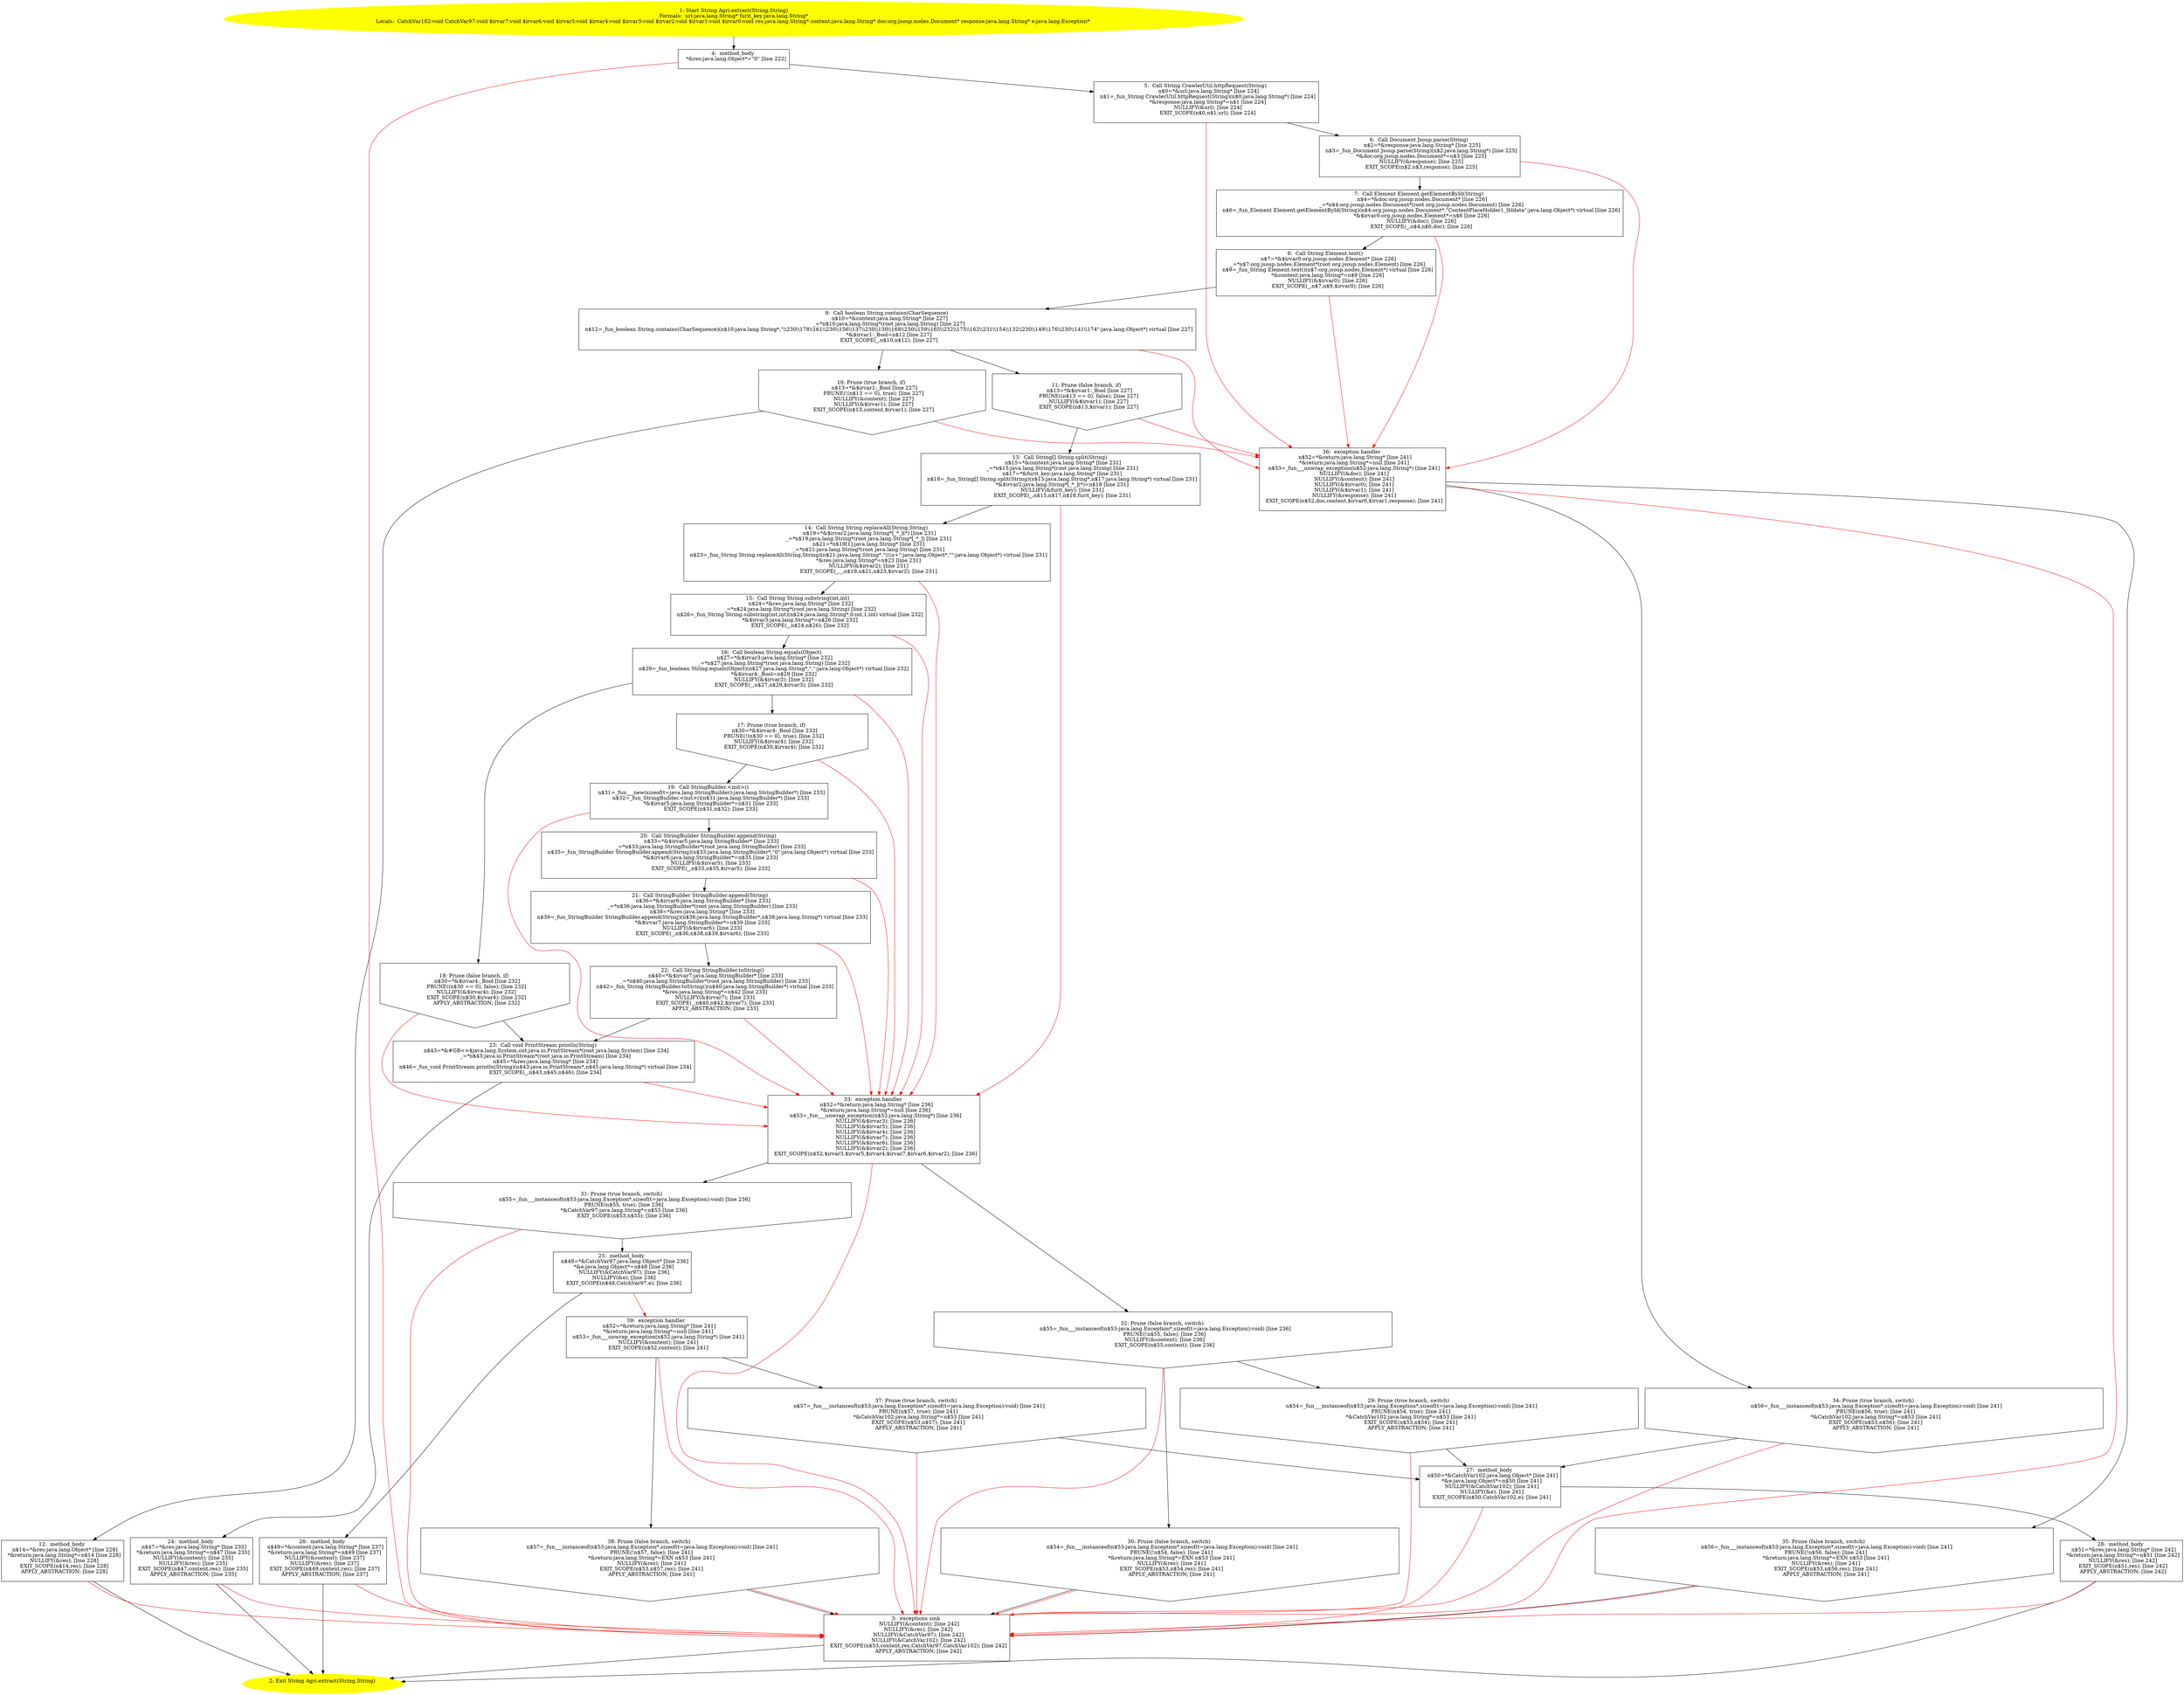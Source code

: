 /* @generated */
digraph cfg {
"com.dulishuo.test.Agri.extract(java.lang.String,java.lang.String):java.lang.String.463606ab7046979c02ff259235b36bfd_1" [label="1: Start String Agri.extract(String,String)\nFormals:  url:java.lang.String* furit_key:java.lang.String*\nLocals:  CatchVar102:void CatchVar97:void $irvar7:void $irvar6:void $irvar5:void $irvar4:void $irvar3:void $irvar2:void $irvar1:void $irvar0:void res:java.lang.String* content:java.lang.String* doc:org.jsoup.nodes.Document* response:java.lang.String* e:java.lang.Exception* \n  " color=yellow style=filled]
	

	 "com.dulishuo.test.Agri.extract(java.lang.String,java.lang.String):java.lang.String.463606ab7046979c02ff259235b36bfd_1" -> "com.dulishuo.test.Agri.extract(java.lang.String,java.lang.String):java.lang.String.463606ab7046979c02ff259235b36bfd_4" ;
"com.dulishuo.test.Agri.extract(java.lang.String,java.lang.String):java.lang.String.463606ab7046979c02ff259235b36bfd_2" [label="2: Exit String Agri.extract(String,String) \n  " color=yellow style=filled]
	

"com.dulishuo.test.Agri.extract(java.lang.String,java.lang.String):java.lang.String.463606ab7046979c02ff259235b36bfd_3" [label="3:  exceptions sink \n   NULLIFY(&content); [line 242]\n  NULLIFY(&res); [line 242]\n  NULLIFY(&CatchVar97); [line 242]\n  NULLIFY(&CatchVar102); [line 242]\n  EXIT_SCOPE(n$53,content,res,CatchVar97,CatchVar102); [line 242]\n  APPLY_ABSTRACTION; [line 242]\n " shape="box"]
	

	 "com.dulishuo.test.Agri.extract(java.lang.String,java.lang.String):java.lang.String.463606ab7046979c02ff259235b36bfd_3" -> "com.dulishuo.test.Agri.extract(java.lang.String,java.lang.String):java.lang.String.463606ab7046979c02ff259235b36bfd_2" ;
"com.dulishuo.test.Agri.extract(java.lang.String,java.lang.String):java.lang.String.463606ab7046979c02ff259235b36bfd_4" [label="4:  method_body \n   *&res:java.lang.Object*=\"0\" [line 222]\n " shape="box"]
	

	 "com.dulishuo.test.Agri.extract(java.lang.String,java.lang.String):java.lang.String.463606ab7046979c02ff259235b36bfd_4" -> "com.dulishuo.test.Agri.extract(java.lang.String,java.lang.String):java.lang.String.463606ab7046979c02ff259235b36bfd_5" ;
	 "com.dulishuo.test.Agri.extract(java.lang.String,java.lang.String):java.lang.String.463606ab7046979c02ff259235b36bfd_4" -> "com.dulishuo.test.Agri.extract(java.lang.String,java.lang.String):java.lang.String.463606ab7046979c02ff259235b36bfd_3" [color="red" ];
"com.dulishuo.test.Agri.extract(java.lang.String,java.lang.String):java.lang.String.463606ab7046979c02ff259235b36bfd_5" [label="5:  Call String CrawlerUtil.httpRequest(String) \n   n$0=*&url:java.lang.String* [line 224]\n  n$1=_fun_String CrawlerUtil.httpRequest(String)(n$0:java.lang.String*) [line 224]\n  *&response:java.lang.String*=n$1 [line 224]\n  NULLIFY(&url); [line 224]\n  EXIT_SCOPE(n$0,n$1,url); [line 224]\n " shape="box"]
	

	 "com.dulishuo.test.Agri.extract(java.lang.String,java.lang.String):java.lang.String.463606ab7046979c02ff259235b36bfd_5" -> "com.dulishuo.test.Agri.extract(java.lang.String,java.lang.String):java.lang.String.463606ab7046979c02ff259235b36bfd_6" ;
	 "com.dulishuo.test.Agri.extract(java.lang.String,java.lang.String):java.lang.String.463606ab7046979c02ff259235b36bfd_5" -> "com.dulishuo.test.Agri.extract(java.lang.String,java.lang.String):java.lang.String.463606ab7046979c02ff259235b36bfd_36" [color="red" ];
"com.dulishuo.test.Agri.extract(java.lang.String,java.lang.String):java.lang.String.463606ab7046979c02ff259235b36bfd_6" [label="6:  Call Document Jsoup.parse(String) \n   n$2=*&response:java.lang.String* [line 225]\n  n$3=_fun_Document Jsoup.parse(String)(n$2:java.lang.String*) [line 225]\n  *&doc:org.jsoup.nodes.Document*=n$3 [line 225]\n  NULLIFY(&response); [line 225]\n  EXIT_SCOPE(n$2,n$3,response); [line 225]\n " shape="box"]
	

	 "com.dulishuo.test.Agri.extract(java.lang.String,java.lang.String):java.lang.String.463606ab7046979c02ff259235b36bfd_6" -> "com.dulishuo.test.Agri.extract(java.lang.String,java.lang.String):java.lang.String.463606ab7046979c02ff259235b36bfd_7" ;
	 "com.dulishuo.test.Agri.extract(java.lang.String,java.lang.String):java.lang.String.463606ab7046979c02ff259235b36bfd_6" -> "com.dulishuo.test.Agri.extract(java.lang.String,java.lang.String):java.lang.String.463606ab7046979c02ff259235b36bfd_36" [color="red" ];
"com.dulishuo.test.Agri.extract(java.lang.String,java.lang.String):java.lang.String.463606ab7046979c02ff259235b36bfd_7" [label="7:  Call Element Element.getElementById(String) \n   n$4=*&doc:org.jsoup.nodes.Document* [line 226]\n  _=*n$4:org.jsoup.nodes.Document*(root org.jsoup.nodes.Document) [line 226]\n  n$6=_fun_Element Element.getElementById(String)(n$4:org.jsoup.nodes.Document*,\"ContentPlaceHolder1_lbldata\":java.lang.Object*) virtual [line 226]\n  *&$irvar0:org.jsoup.nodes.Element*=n$6 [line 226]\n  NULLIFY(&doc); [line 226]\n  EXIT_SCOPE(_,n$4,n$6,doc); [line 226]\n " shape="box"]
	

	 "com.dulishuo.test.Agri.extract(java.lang.String,java.lang.String):java.lang.String.463606ab7046979c02ff259235b36bfd_7" -> "com.dulishuo.test.Agri.extract(java.lang.String,java.lang.String):java.lang.String.463606ab7046979c02ff259235b36bfd_8" ;
	 "com.dulishuo.test.Agri.extract(java.lang.String,java.lang.String):java.lang.String.463606ab7046979c02ff259235b36bfd_7" -> "com.dulishuo.test.Agri.extract(java.lang.String,java.lang.String):java.lang.String.463606ab7046979c02ff259235b36bfd_36" [color="red" ];
"com.dulishuo.test.Agri.extract(java.lang.String,java.lang.String):java.lang.String.463606ab7046979c02ff259235b36bfd_8" [label="8:  Call String Element.text() \n   n$7=*&$irvar0:org.jsoup.nodes.Element* [line 226]\n  _=*n$7:org.jsoup.nodes.Element*(root org.jsoup.nodes.Element) [line 226]\n  n$9=_fun_String Element.text()(n$7:org.jsoup.nodes.Element*) virtual [line 226]\n  *&content:java.lang.String*=n$9 [line 226]\n  NULLIFY(&$irvar0); [line 226]\n  EXIT_SCOPE(_,n$7,n$9,$irvar0); [line 226]\n " shape="box"]
	

	 "com.dulishuo.test.Agri.extract(java.lang.String,java.lang.String):java.lang.String.463606ab7046979c02ff259235b36bfd_8" -> "com.dulishuo.test.Agri.extract(java.lang.String,java.lang.String):java.lang.String.463606ab7046979c02ff259235b36bfd_9" ;
	 "com.dulishuo.test.Agri.extract(java.lang.String,java.lang.String):java.lang.String.463606ab7046979c02ff259235b36bfd_8" -> "com.dulishuo.test.Agri.extract(java.lang.String,java.lang.String):java.lang.String.463606ab7046979c02ff259235b36bfd_36" [color="red" ];
"com.dulishuo.test.Agri.extract(java.lang.String,java.lang.String):java.lang.String.463606ab7046979c02ff259235b36bfd_9" [label="9:  Call boolean String.contains(CharSequence) \n   n$10=*&content:java.lang.String* [line 227]\n  _=*n$10:java.lang.String*(root java.lang.String) [line 227]\n  n$12=_fun_boolean String.contains(CharSequence)(n$10:java.lang.String*,\"\\\\230\\\\178\\\\161\\\\230\\\\156\\\\137\\\\230\\\\130\\\\168\\\\230\\\\159\\\\165\\\\232\\\\175\\\\162\\\\231\\\\154\\\\132\\\\230\\\\149\\\\176\\\\230\\\\141\\\\174\":java.lang.Object*) virtual [line 227]\n  *&$irvar1:_Bool=n$12 [line 227]\n  EXIT_SCOPE(_,n$10,n$12); [line 227]\n " shape="box"]
	

	 "com.dulishuo.test.Agri.extract(java.lang.String,java.lang.String):java.lang.String.463606ab7046979c02ff259235b36bfd_9" -> "com.dulishuo.test.Agri.extract(java.lang.String,java.lang.String):java.lang.String.463606ab7046979c02ff259235b36bfd_10" ;
	 "com.dulishuo.test.Agri.extract(java.lang.String,java.lang.String):java.lang.String.463606ab7046979c02ff259235b36bfd_9" -> "com.dulishuo.test.Agri.extract(java.lang.String,java.lang.String):java.lang.String.463606ab7046979c02ff259235b36bfd_11" ;
	 "com.dulishuo.test.Agri.extract(java.lang.String,java.lang.String):java.lang.String.463606ab7046979c02ff259235b36bfd_9" -> "com.dulishuo.test.Agri.extract(java.lang.String,java.lang.String):java.lang.String.463606ab7046979c02ff259235b36bfd_36" [color="red" ];
"com.dulishuo.test.Agri.extract(java.lang.String,java.lang.String):java.lang.String.463606ab7046979c02ff259235b36bfd_10" [label="10: Prune (true branch, if) \n   n$13=*&$irvar1:_Bool [line 227]\n  PRUNE(!(n$13 == 0), true); [line 227]\n  NULLIFY(&content); [line 227]\n  NULLIFY(&$irvar1); [line 227]\n  EXIT_SCOPE(n$13,content,$irvar1); [line 227]\n " shape="invhouse"]
	

	 "com.dulishuo.test.Agri.extract(java.lang.String,java.lang.String):java.lang.String.463606ab7046979c02ff259235b36bfd_10" -> "com.dulishuo.test.Agri.extract(java.lang.String,java.lang.String):java.lang.String.463606ab7046979c02ff259235b36bfd_12" ;
	 "com.dulishuo.test.Agri.extract(java.lang.String,java.lang.String):java.lang.String.463606ab7046979c02ff259235b36bfd_10" -> "com.dulishuo.test.Agri.extract(java.lang.String,java.lang.String):java.lang.String.463606ab7046979c02ff259235b36bfd_36" [color="red" ];
"com.dulishuo.test.Agri.extract(java.lang.String,java.lang.String):java.lang.String.463606ab7046979c02ff259235b36bfd_11" [label="11: Prune (false branch, if) \n   n$13=*&$irvar1:_Bool [line 227]\n  PRUNE((n$13 == 0), false); [line 227]\n  NULLIFY(&$irvar1); [line 227]\n  EXIT_SCOPE(n$13,$irvar1); [line 227]\n " shape="invhouse"]
	

	 "com.dulishuo.test.Agri.extract(java.lang.String,java.lang.String):java.lang.String.463606ab7046979c02ff259235b36bfd_11" -> "com.dulishuo.test.Agri.extract(java.lang.String,java.lang.String):java.lang.String.463606ab7046979c02ff259235b36bfd_13" ;
	 "com.dulishuo.test.Agri.extract(java.lang.String,java.lang.String):java.lang.String.463606ab7046979c02ff259235b36bfd_11" -> "com.dulishuo.test.Agri.extract(java.lang.String,java.lang.String):java.lang.String.463606ab7046979c02ff259235b36bfd_36" [color="red" ];
"com.dulishuo.test.Agri.extract(java.lang.String,java.lang.String):java.lang.String.463606ab7046979c02ff259235b36bfd_12" [label="12:  method_body \n   n$14=*&res:java.lang.Object* [line 228]\n  *&return:java.lang.String*=n$14 [line 228]\n  NULLIFY(&res); [line 228]\n  EXIT_SCOPE(n$14,res); [line 228]\n  APPLY_ABSTRACTION; [line 228]\n " shape="box"]
	

	 "com.dulishuo.test.Agri.extract(java.lang.String,java.lang.String):java.lang.String.463606ab7046979c02ff259235b36bfd_12" -> "com.dulishuo.test.Agri.extract(java.lang.String,java.lang.String):java.lang.String.463606ab7046979c02ff259235b36bfd_2" ;
	 "com.dulishuo.test.Agri.extract(java.lang.String,java.lang.String):java.lang.String.463606ab7046979c02ff259235b36bfd_12" -> "com.dulishuo.test.Agri.extract(java.lang.String,java.lang.String):java.lang.String.463606ab7046979c02ff259235b36bfd_3" [color="red" ];
"com.dulishuo.test.Agri.extract(java.lang.String,java.lang.String):java.lang.String.463606ab7046979c02ff259235b36bfd_13" [label="13:  Call String[] String.split(String) \n   n$15=*&content:java.lang.String* [line 231]\n  _=*n$15:java.lang.String*(root java.lang.String) [line 231]\n  n$17=*&furit_key:java.lang.String* [line 231]\n  n$18=_fun_String[] String.split(String)(n$15:java.lang.String*,n$17:java.lang.String*) virtual [line 231]\n  *&$irvar2:java.lang.String*[_*_](*)=n$18 [line 231]\n  NULLIFY(&furit_key); [line 231]\n  EXIT_SCOPE(_,n$15,n$17,n$18,furit_key); [line 231]\n " shape="box"]
	

	 "com.dulishuo.test.Agri.extract(java.lang.String,java.lang.String):java.lang.String.463606ab7046979c02ff259235b36bfd_13" -> "com.dulishuo.test.Agri.extract(java.lang.String,java.lang.String):java.lang.String.463606ab7046979c02ff259235b36bfd_14" ;
	 "com.dulishuo.test.Agri.extract(java.lang.String,java.lang.String):java.lang.String.463606ab7046979c02ff259235b36bfd_13" -> "com.dulishuo.test.Agri.extract(java.lang.String,java.lang.String):java.lang.String.463606ab7046979c02ff259235b36bfd_33" [color="red" ];
"com.dulishuo.test.Agri.extract(java.lang.String,java.lang.String):java.lang.String.463606ab7046979c02ff259235b36bfd_14" [label="14:  Call String String.replaceAll(String,String) \n   n$19=*&$irvar2:java.lang.String*[_*_](*) [line 231]\n  _=*n$19:java.lang.String*(root java.lang.String*[_*_]) [line 231]\n  n$21=*n$19[1]:java.lang.String* [line 231]\n  _=*n$21:java.lang.String*(root java.lang.String) [line 231]\n  n$23=_fun_String String.replaceAll(String,String)(n$21:java.lang.String*,\"\\\\\\\\s+\":java.lang.Object*,\"\":java.lang.Object*) virtual [line 231]\n  *&res:java.lang.String*=n$23 [line 231]\n  NULLIFY(&$irvar2); [line 231]\n  EXIT_SCOPE(_,_,n$19,n$21,n$23,$irvar2); [line 231]\n " shape="box"]
	

	 "com.dulishuo.test.Agri.extract(java.lang.String,java.lang.String):java.lang.String.463606ab7046979c02ff259235b36bfd_14" -> "com.dulishuo.test.Agri.extract(java.lang.String,java.lang.String):java.lang.String.463606ab7046979c02ff259235b36bfd_15" ;
	 "com.dulishuo.test.Agri.extract(java.lang.String,java.lang.String):java.lang.String.463606ab7046979c02ff259235b36bfd_14" -> "com.dulishuo.test.Agri.extract(java.lang.String,java.lang.String):java.lang.String.463606ab7046979c02ff259235b36bfd_33" [color="red" ];
"com.dulishuo.test.Agri.extract(java.lang.String,java.lang.String):java.lang.String.463606ab7046979c02ff259235b36bfd_15" [label="15:  Call String String.substring(int,int) \n   n$24=*&res:java.lang.String* [line 232]\n  _=*n$24:java.lang.String*(root java.lang.String) [line 232]\n  n$26=_fun_String String.substring(int,int)(n$24:java.lang.String*,0:int,1:int) virtual [line 232]\n  *&$irvar3:java.lang.String*=n$26 [line 232]\n  EXIT_SCOPE(_,n$24,n$26); [line 232]\n " shape="box"]
	

	 "com.dulishuo.test.Agri.extract(java.lang.String,java.lang.String):java.lang.String.463606ab7046979c02ff259235b36bfd_15" -> "com.dulishuo.test.Agri.extract(java.lang.String,java.lang.String):java.lang.String.463606ab7046979c02ff259235b36bfd_16" ;
	 "com.dulishuo.test.Agri.extract(java.lang.String,java.lang.String):java.lang.String.463606ab7046979c02ff259235b36bfd_15" -> "com.dulishuo.test.Agri.extract(java.lang.String,java.lang.String):java.lang.String.463606ab7046979c02ff259235b36bfd_33" [color="red" ];
"com.dulishuo.test.Agri.extract(java.lang.String,java.lang.String):java.lang.String.463606ab7046979c02ff259235b36bfd_16" [label="16:  Call boolean String.equals(Object) \n   n$27=*&$irvar3:java.lang.String* [line 232]\n  _=*n$27:java.lang.String*(root java.lang.String) [line 232]\n  n$29=_fun_boolean String.equals(Object)(n$27:java.lang.String*,\".\":java.lang.Object*) virtual [line 232]\n  *&$irvar4:_Bool=n$29 [line 232]\n  NULLIFY(&$irvar3); [line 232]\n  EXIT_SCOPE(_,n$27,n$29,$irvar3); [line 232]\n " shape="box"]
	

	 "com.dulishuo.test.Agri.extract(java.lang.String,java.lang.String):java.lang.String.463606ab7046979c02ff259235b36bfd_16" -> "com.dulishuo.test.Agri.extract(java.lang.String,java.lang.String):java.lang.String.463606ab7046979c02ff259235b36bfd_17" ;
	 "com.dulishuo.test.Agri.extract(java.lang.String,java.lang.String):java.lang.String.463606ab7046979c02ff259235b36bfd_16" -> "com.dulishuo.test.Agri.extract(java.lang.String,java.lang.String):java.lang.String.463606ab7046979c02ff259235b36bfd_18" ;
	 "com.dulishuo.test.Agri.extract(java.lang.String,java.lang.String):java.lang.String.463606ab7046979c02ff259235b36bfd_16" -> "com.dulishuo.test.Agri.extract(java.lang.String,java.lang.String):java.lang.String.463606ab7046979c02ff259235b36bfd_33" [color="red" ];
"com.dulishuo.test.Agri.extract(java.lang.String,java.lang.String):java.lang.String.463606ab7046979c02ff259235b36bfd_17" [label="17: Prune (true branch, if) \n   n$30=*&$irvar4:_Bool [line 232]\n  PRUNE(!(n$30 == 0), true); [line 232]\n  NULLIFY(&$irvar4); [line 232]\n  EXIT_SCOPE(n$30,$irvar4); [line 232]\n " shape="invhouse"]
	

	 "com.dulishuo.test.Agri.extract(java.lang.String,java.lang.String):java.lang.String.463606ab7046979c02ff259235b36bfd_17" -> "com.dulishuo.test.Agri.extract(java.lang.String,java.lang.String):java.lang.String.463606ab7046979c02ff259235b36bfd_19" ;
	 "com.dulishuo.test.Agri.extract(java.lang.String,java.lang.String):java.lang.String.463606ab7046979c02ff259235b36bfd_17" -> "com.dulishuo.test.Agri.extract(java.lang.String,java.lang.String):java.lang.String.463606ab7046979c02ff259235b36bfd_33" [color="red" ];
"com.dulishuo.test.Agri.extract(java.lang.String,java.lang.String):java.lang.String.463606ab7046979c02ff259235b36bfd_18" [label="18: Prune (false branch, if) \n   n$30=*&$irvar4:_Bool [line 232]\n  PRUNE((n$30 == 0), false); [line 232]\n  NULLIFY(&$irvar4); [line 232]\n  EXIT_SCOPE(n$30,$irvar4); [line 232]\n  APPLY_ABSTRACTION; [line 232]\n " shape="invhouse"]
	

	 "com.dulishuo.test.Agri.extract(java.lang.String,java.lang.String):java.lang.String.463606ab7046979c02ff259235b36bfd_18" -> "com.dulishuo.test.Agri.extract(java.lang.String,java.lang.String):java.lang.String.463606ab7046979c02ff259235b36bfd_23" ;
	 "com.dulishuo.test.Agri.extract(java.lang.String,java.lang.String):java.lang.String.463606ab7046979c02ff259235b36bfd_18" -> "com.dulishuo.test.Agri.extract(java.lang.String,java.lang.String):java.lang.String.463606ab7046979c02ff259235b36bfd_33" [color="red" ];
"com.dulishuo.test.Agri.extract(java.lang.String,java.lang.String):java.lang.String.463606ab7046979c02ff259235b36bfd_19" [label="19:  Call StringBuilder.<init>() \n   n$31=_fun___new(sizeof(t=java.lang.StringBuilder):java.lang.StringBuilder*) [line 233]\n  n$32=_fun_StringBuilder.<init>()(n$31:java.lang.StringBuilder*) [line 233]\n  *&$irvar5:java.lang.StringBuilder*=n$31 [line 233]\n  EXIT_SCOPE(n$31,n$32); [line 233]\n " shape="box"]
	

	 "com.dulishuo.test.Agri.extract(java.lang.String,java.lang.String):java.lang.String.463606ab7046979c02ff259235b36bfd_19" -> "com.dulishuo.test.Agri.extract(java.lang.String,java.lang.String):java.lang.String.463606ab7046979c02ff259235b36bfd_20" ;
	 "com.dulishuo.test.Agri.extract(java.lang.String,java.lang.String):java.lang.String.463606ab7046979c02ff259235b36bfd_19" -> "com.dulishuo.test.Agri.extract(java.lang.String,java.lang.String):java.lang.String.463606ab7046979c02ff259235b36bfd_33" [color="red" ];
"com.dulishuo.test.Agri.extract(java.lang.String,java.lang.String):java.lang.String.463606ab7046979c02ff259235b36bfd_20" [label="20:  Call StringBuilder StringBuilder.append(String) \n   n$33=*&$irvar5:java.lang.StringBuilder* [line 233]\n  _=*n$33:java.lang.StringBuilder*(root java.lang.StringBuilder) [line 233]\n  n$35=_fun_StringBuilder StringBuilder.append(String)(n$33:java.lang.StringBuilder*,\"0\":java.lang.Object*) virtual [line 233]\n  *&$irvar6:java.lang.StringBuilder*=n$35 [line 233]\n  NULLIFY(&$irvar5); [line 233]\n  EXIT_SCOPE(_,n$33,n$35,$irvar5); [line 233]\n " shape="box"]
	

	 "com.dulishuo.test.Agri.extract(java.lang.String,java.lang.String):java.lang.String.463606ab7046979c02ff259235b36bfd_20" -> "com.dulishuo.test.Agri.extract(java.lang.String,java.lang.String):java.lang.String.463606ab7046979c02ff259235b36bfd_21" ;
	 "com.dulishuo.test.Agri.extract(java.lang.String,java.lang.String):java.lang.String.463606ab7046979c02ff259235b36bfd_20" -> "com.dulishuo.test.Agri.extract(java.lang.String,java.lang.String):java.lang.String.463606ab7046979c02ff259235b36bfd_33" [color="red" ];
"com.dulishuo.test.Agri.extract(java.lang.String,java.lang.String):java.lang.String.463606ab7046979c02ff259235b36bfd_21" [label="21:  Call StringBuilder StringBuilder.append(String) \n   n$36=*&$irvar6:java.lang.StringBuilder* [line 233]\n  _=*n$36:java.lang.StringBuilder*(root java.lang.StringBuilder) [line 233]\n  n$38=*&res:java.lang.String* [line 233]\n  n$39=_fun_StringBuilder StringBuilder.append(String)(n$36:java.lang.StringBuilder*,n$38:java.lang.String*) virtual [line 233]\n  *&$irvar7:java.lang.StringBuilder*=n$39 [line 233]\n  NULLIFY(&$irvar6); [line 233]\n  EXIT_SCOPE(_,n$36,n$38,n$39,$irvar6); [line 233]\n " shape="box"]
	

	 "com.dulishuo.test.Agri.extract(java.lang.String,java.lang.String):java.lang.String.463606ab7046979c02ff259235b36bfd_21" -> "com.dulishuo.test.Agri.extract(java.lang.String,java.lang.String):java.lang.String.463606ab7046979c02ff259235b36bfd_22" ;
	 "com.dulishuo.test.Agri.extract(java.lang.String,java.lang.String):java.lang.String.463606ab7046979c02ff259235b36bfd_21" -> "com.dulishuo.test.Agri.extract(java.lang.String,java.lang.String):java.lang.String.463606ab7046979c02ff259235b36bfd_33" [color="red" ];
"com.dulishuo.test.Agri.extract(java.lang.String,java.lang.String):java.lang.String.463606ab7046979c02ff259235b36bfd_22" [label="22:  Call String StringBuilder.toString() \n   n$40=*&$irvar7:java.lang.StringBuilder* [line 233]\n  _=*n$40:java.lang.StringBuilder*(root java.lang.StringBuilder) [line 233]\n  n$42=_fun_String StringBuilder.toString()(n$40:java.lang.StringBuilder*) virtual [line 233]\n  *&res:java.lang.String*=n$42 [line 233]\n  NULLIFY(&$irvar7); [line 233]\n  EXIT_SCOPE(_,n$40,n$42,$irvar7); [line 233]\n  APPLY_ABSTRACTION; [line 233]\n " shape="box"]
	

	 "com.dulishuo.test.Agri.extract(java.lang.String,java.lang.String):java.lang.String.463606ab7046979c02ff259235b36bfd_22" -> "com.dulishuo.test.Agri.extract(java.lang.String,java.lang.String):java.lang.String.463606ab7046979c02ff259235b36bfd_23" ;
	 "com.dulishuo.test.Agri.extract(java.lang.String,java.lang.String):java.lang.String.463606ab7046979c02ff259235b36bfd_22" -> "com.dulishuo.test.Agri.extract(java.lang.String,java.lang.String):java.lang.String.463606ab7046979c02ff259235b36bfd_33" [color="red" ];
"com.dulishuo.test.Agri.extract(java.lang.String,java.lang.String):java.lang.String.463606ab7046979c02ff259235b36bfd_23" [label="23:  Call void PrintStream.println(String) \n   n$43=*&#GB<>$java.lang.System.out:java.io.PrintStream*(root java.lang.System) [line 234]\n  _=*n$43:java.io.PrintStream*(root java.io.PrintStream) [line 234]\n  n$45=*&res:java.lang.String* [line 234]\n  n$46=_fun_void PrintStream.println(String)(n$43:java.io.PrintStream*,n$45:java.lang.String*) virtual [line 234]\n  EXIT_SCOPE(_,n$43,n$45,n$46); [line 234]\n " shape="box"]
	

	 "com.dulishuo.test.Agri.extract(java.lang.String,java.lang.String):java.lang.String.463606ab7046979c02ff259235b36bfd_23" -> "com.dulishuo.test.Agri.extract(java.lang.String,java.lang.String):java.lang.String.463606ab7046979c02ff259235b36bfd_24" ;
	 "com.dulishuo.test.Agri.extract(java.lang.String,java.lang.String):java.lang.String.463606ab7046979c02ff259235b36bfd_23" -> "com.dulishuo.test.Agri.extract(java.lang.String,java.lang.String):java.lang.String.463606ab7046979c02ff259235b36bfd_33" [color="red" ];
"com.dulishuo.test.Agri.extract(java.lang.String,java.lang.String):java.lang.String.463606ab7046979c02ff259235b36bfd_24" [label="24:  method_body \n   n$47=*&res:java.lang.String* [line 235]\n  *&return:java.lang.String*=n$47 [line 235]\n  NULLIFY(&content); [line 235]\n  NULLIFY(&res); [line 235]\n  EXIT_SCOPE(n$47,content,res); [line 235]\n  APPLY_ABSTRACTION; [line 235]\n " shape="box"]
	

	 "com.dulishuo.test.Agri.extract(java.lang.String,java.lang.String):java.lang.String.463606ab7046979c02ff259235b36bfd_24" -> "com.dulishuo.test.Agri.extract(java.lang.String,java.lang.String):java.lang.String.463606ab7046979c02ff259235b36bfd_2" ;
	 "com.dulishuo.test.Agri.extract(java.lang.String,java.lang.String):java.lang.String.463606ab7046979c02ff259235b36bfd_24" -> "com.dulishuo.test.Agri.extract(java.lang.String,java.lang.String):java.lang.String.463606ab7046979c02ff259235b36bfd_3" [color="red" ];
"com.dulishuo.test.Agri.extract(java.lang.String,java.lang.String):java.lang.String.463606ab7046979c02ff259235b36bfd_25" [label="25:  method_body \n   n$48=*&CatchVar97:java.lang.Object* [line 236]\n  *&e:java.lang.Object*=n$48 [line 236]\n  NULLIFY(&CatchVar97); [line 236]\n  NULLIFY(&e); [line 236]\n  EXIT_SCOPE(n$48,CatchVar97,e); [line 236]\n " shape="box"]
	

	 "com.dulishuo.test.Agri.extract(java.lang.String,java.lang.String):java.lang.String.463606ab7046979c02ff259235b36bfd_25" -> "com.dulishuo.test.Agri.extract(java.lang.String,java.lang.String):java.lang.String.463606ab7046979c02ff259235b36bfd_26" ;
	 "com.dulishuo.test.Agri.extract(java.lang.String,java.lang.String):java.lang.String.463606ab7046979c02ff259235b36bfd_25" -> "com.dulishuo.test.Agri.extract(java.lang.String,java.lang.String):java.lang.String.463606ab7046979c02ff259235b36bfd_39" [color="red" ];
"com.dulishuo.test.Agri.extract(java.lang.String,java.lang.String):java.lang.String.463606ab7046979c02ff259235b36bfd_26" [label="26:  method_body \n   n$49=*&content:java.lang.String* [line 237]\n  *&return:java.lang.String*=n$49 [line 237]\n  NULLIFY(&content); [line 237]\n  NULLIFY(&res); [line 237]\n  EXIT_SCOPE(n$49,content,res); [line 237]\n  APPLY_ABSTRACTION; [line 237]\n " shape="box"]
	

	 "com.dulishuo.test.Agri.extract(java.lang.String,java.lang.String):java.lang.String.463606ab7046979c02ff259235b36bfd_26" -> "com.dulishuo.test.Agri.extract(java.lang.String,java.lang.String):java.lang.String.463606ab7046979c02ff259235b36bfd_2" ;
	 "com.dulishuo.test.Agri.extract(java.lang.String,java.lang.String):java.lang.String.463606ab7046979c02ff259235b36bfd_26" -> "com.dulishuo.test.Agri.extract(java.lang.String,java.lang.String):java.lang.String.463606ab7046979c02ff259235b36bfd_3" [color="red" ];
"com.dulishuo.test.Agri.extract(java.lang.String,java.lang.String):java.lang.String.463606ab7046979c02ff259235b36bfd_27" [label="27:  method_body \n   n$50=*&CatchVar102:java.lang.Object* [line 241]\n  *&e:java.lang.Object*=n$50 [line 241]\n  NULLIFY(&CatchVar102); [line 241]\n  NULLIFY(&e); [line 241]\n  EXIT_SCOPE(n$50,CatchVar102,e); [line 241]\n " shape="box"]
	

	 "com.dulishuo.test.Agri.extract(java.lang.String,java.lang.String):java.lang.String.463606ab7046979c02ff259235b36bfd_27" -> "com.dulishuo.test.Agri.extract(java.lang.String,java.lang.String):java.lang.String.463606ab7046979c02ff259235b36bfd_28" ;
	 "com.dulishuo.test.Agri.extract(java.lang.String,java.lang.String):java.lang.String.463606ab7046979c02ff259235b36bfd_27" -> "com.dulishuo.test.Agri.extract(java.lang.String,java.lang.String):java.lang.String.463606ab7046979c02ff259235b36bfd_3" [color="red" ];
"com.dulishuo.test.Agri.extract(java.lang.String,java.lang.String):java.lang.String.463606ab7046979c02ff259235b36bfd_28" [label="28:  method_body \n   n$51=*&res:java.lang.String* [line 242]\n  *&return:java.lang.String*=n$51 [line 242]\n  NULLIFY(&res); [line 242]\n  EXIT_SCOPE(n$51,res); [line 242]\n  APPLY_ABSTRACTION; [line 242]\n " shape="box"]
	

	 "com.dulishuo.test.Agri.extract(java.lang.String,java.lang.String):java.lang.String.463606ab7046979c02ff259235b36bfd_28" -> "com.dulishuo.test.Agri.extract(java.lang.String,java.lang.String):java.lang.String.463606ab7046979c02ff259235b36bfd_2" ;
	 "com.dulishuo.test.Agri.extract(java.lang.String,java.lang.String):java.lang.String.463606ab7046979c02ff259235b36bfd_28" -> "com.dulishuo.test.Agri.extract(java.lang.String,java.lang.String):java.lang.String.463606ab7046979c02ff259235b36bfd_3" [color="red" ];
"com.dulishuo.test.Agri.extract(java.lang.String,java.lang.String):java.lang.String.463606ab7046979c02ff259235b36bfd_29" [label="29: Prune (true branch, switch) \n   n$54=_fun___instanceof(n$53:java.lang.Exception*,sizeof(t=java.lang.Exception):void) [line 241]\n  PRUNE(n$54, true); [line 241]\n  *&CatchVar102:java.lang.String*=n$53 [line 241]\n  EXIT_SCOPE(n$53,n$54); [line 241]\n  APPLY_ABSTRACTION; [line 241]\n " shape="invhouse"]
	

	 "com.dulishuo.test.Agri.extract(java.lang.String,java.lang.String):java.lang.String.463606ab7046979c02ff259235b36bfd_29" -> "com.dulishuo.test.Agri.extract(java.lang.String,java.lang.String):java.lang.String.463606ab7046979c02ff259235b36bfd_27" ;
	 "com.dulishuo.test.Agri.extract(java.lang.String,java.lang.String):java.lang.String.463606ab7046979c02ff259235b36bfd_29" -> "com.dulishuo.test.Agri.extract(java.lang.String,java.lang.String):java.lang.String.463606ab7046979c02ff259235b36bfd_3" [color="red" ];
"com.dulishuo.test.Agri.extract(java.lang.String,java.lang.String):java.lang.String.463606ab7046979c02ff259235b36bfd_30" [label="30: Prune (false branch, switch) \n   n$54=_fun___instanceof(n$53:java.lang.Exception*,sizeof(t=java.lang.Exception):void) [line 241]\n  PRUNE(!n$54, false); [line 241]\n  *&return:java.lang.String*=EXN n$53 [line 241]\n  NULLIFY(&res); [line 241]\n  EXIT_SCOPE(n$53,n$54,res); [line 241]\n  APPLY_ABSTRACTION; [line 241]\n " shape="invhouse"]
	

	 "com.dulishuo.test.Agri.extract(java.lang.String,java.lang.String):java.lang.String.463606ab7046979c02ff259235b36bfd_30" -> "com.dulishuo.test.Agri.extract(java.lang.String,java.lang.String):java.lang.String.463606ab7046979c02ff259235b36bfd_3" ;
	 "com.dulishuo.test.Agri.extract(java.lang.String,java.lang.String):java.lang.String.463606ab7046979c02ff259235b36bfd_30" -> "com.dulishuo.test.Agri.extract(java.lang.String,java.lang.String):java.lang.String.463606ab7046979c02ff259235b36bfd_3" [color="red" ];
"com.dulishuo.test.Agri.extract(java.lang.String,java.lang.String):java.lang.String.463606ab7046979c02ff259235b36bfd_31" [label="31: Prune (true branch, switch) \n   n$55=_fun___instanceof(n$53:java.lang.Exception*,sizeof(t=java.lang.Exception):void) [line 236]\n  PRUNE(n$55, true); [line 236]\n  *&CatchVar97:java.lang.String*=n$53 [line 236]\n  EXIT_SCOPE(n$53,n$55); [line 236]\n " shape="invhouse"]
	

	 "com.dulishuo.test.Agri.extract(java.lang.String,java.lang.String):java.lang.String.463606ab7046979c02ff259235b36bfd_31" -> "com.dulishuo.test.Agri.extract(java.lang.String,java.lang.String):java.lang.String.463606ab7046979c02ff259235b36bfd_25" ;
	 "com.dulishuo.test.Agri.extract(java.lang.String,java.lang.String):java.lang.String.463606ab7046979c02ff259235b36bfd_31" -> "com.dulishuo.test.Agri.extract(java.lang.String,java.lang.String):java.lang.String.463606ab7046979c02ff259235b36bfd_3" [color="red" ];
"com.dulishuo.test.Agri.extract(java.lang.String,java.lang.String):java.lang.String.463606ab7046979c02ff259235b36bfd_32" [label="32: Prune (false branch, switch) \n   n$55=_fun___instanceof(n$53:java.lang.Exception*,sizeof(t=java.lang.Exception):void) [line 236]\n  PRUNE(!n$55, false); [line 236]\n  NULLIFY(&content); [line 236]\n  EXIT_SCOPE(n$55,content); [line 236]\n " shape="invhouse"]
	

	 "com.dulishuo.test.Agri.extract(java.lang.String,java.lang.String):java.lang.String.463606ab7046979c02ff259235b36bfd_32" -> "com.dulishuo.test.Agri.extract(java.lang.String,java.lang.String):java.lang.String.463606ab7046979c02ff259235b36bfd_29" ;
	 "com.dulishuo.test.Agri.extract(java.lang.String,java.lang.String):java.lang.String.463606ab7046979c02ff259235b36bfd_32" -> "com.dulishuo.test.Agri.extract(java.lang.String,java.lang.String):java.lang.String.463606ab7046979c02ff259235b36bfd_30" ;
	 "com.dulishuo.test.Agri.extract(java.lang.String,java.lang.String):java.lang.String.463606ab7046979c02ff259235b36bfd_32" -> "com.dulishuo.test.Agri.extract(java.lang.String,java.lang.String):java.lang.String.463606ab7046979c02ff259235b36bfd_3" [color="red" ];
"com.dulishuo.test.Agri.extract(java.lang.String,java.lang.String):java.lang.String.463606ab7046979c02ff259235b36bfd_33" [label="33:  exception handler \n   n$52=*&return:java.lang.String* [line 236]\n  *&return:java.lang.String*=null [line 236]\n  n$53=_fun___unwrap_exception(n$52:java.lang.String*) [line 236]\n  NULLIFY(&$irvar3); [line 236]\n  NULLIFY(&$irvar5); [line 236]\n  NULLIFY(&$irvar4); [line 236]\n  NULLIFY(&$irvar7); [line 236]\n  NULLIFY(&$irvar6); [line 236]\n  NULLIFY(&$irvar2); [line 236]\n  EXIT_SCOPE(n$52,$irvar3,$irvar5,$irvar4,$irvar7,$irvar6,$irvar2); [line 236]\n " shape="box"]
	

	 "com.dulishuo.test.Agri.extract(java.lang.String,java.lang.String):java.lang.String.463606ab7046979c02ff259235b36bfd_33" -> "com.dulishuo.test.Agri.extract(java.lang.String,java.lang.String):java.lang.String.463606ab7046979c02ff259235b36bfd_31" ;
	 "com.dulishuo.test.Agri.extract(java.lang.String,java.lang.String):java.lang.String.463606ab7046979c02ff259235b36bfd_33" -> "com.dulishuo.test.Agri.extract(java.lang.String,java.lang.String):java.lang.String.463606ab7046979c02ff259235b36bfd_32" ;
	 "com.dulishuo.test.Agri.extract(java.lang.String,java.lang.String):java.lang.String.463606ab7046979c02ff259235b36bfd_33" -> "com.dulishuo.test.Agri.extract(java.lang.String,java.lang.String):java.lang.String.463606ab7046979c02ff259235b36bfd_3" [color="red" ];
"com.dulishuo.test.Agri.extract(java.lang.String,java.lang.String):java.lang.String.463606ab7046979c02ff259235b36bfd_34" [label="34: Prune (true branch, switch) \n   n$56=_fun___instanceof(n$53:java.lang.Exception*,sizeof(t=java.lang.Exception):void) [line 241]\n  PRUNE(n$56, true); [line 241]\n  *&CatchVar102:java.lang.String*=n$53 [line 241]\n  EXIT_SCOPE(n$53,n$56); [line 241]\n  APPLY_ABSTRACTION; [line 241]\n " shape="invhouse"]
	

	 "com.dulishuo.test.Agri.extract(java.lang.String,java.lang.String):java.lang.String.463606ab7046979c02ff259235b36bfd_34" -> "com.dulishuo.test.Agri.extract(java.lang.String,java.lang.String):java.lang.String.463606ab7046979c02ff259235b36bfd_27" ;
	 "com.dulishuo.test.Agri.extract(java.lang.String,java.lang.String):java.lang.String.463606ab7046979c02ff259235b36bfd_34" -> "com.dulishuo.test.Agri.extract(java.lang.String,java.lang.String):java.lang.String.463606ab7046979c02ff259235b36bfd_3" [color="red" ];
"com.dulishuo.test.Agri.extract(java.lang.String,java.lang.String):java.lang.String.463606ab7046979c02ff259235b36bfd_35" [label="35: Prune (false branch, switch) \n   n$56=_fun___instanceof(n$53:java.lang.Exception*,sizeof(t=java.lang.Exception):void) [line 241]\n  PRUNE(!n$56, false); [line 241]\n  *&return:java.lang.String*=EXN n$53 [line 241]\n  NULLIFY(&res); [line 241]\n  EXIT_SCOPE(n$53,n$56,res); [line 241]\n  APPLY_ABSTRACTION; [line 241]\n " shape="invhouse"]
	

	 "com.dulishuo.test.Agri.extract(java.lang.String,java.lang.String):java.lang.String.463606ab7046979c02ff259235b36bfd_35" -> "com.dulishuo.test.Agri.extract(java.lang.String,java.lang.String):java.lang.String.463606ab7046979c02ff259235b36bfd_3" ;
	 "com.dulishuo.test.Agri.extract(java.lang.String,java.lang.String):java.lang.String.463606ab7046979c02ff259235b36bfd_35" -> "com.dulishuo.test.Agri.extract(java.lang.String,java.lang.String):java.lang.String.463606ab7046979c02ff259235b36bfd_3" [color="red" ];
"com.dulishuo.test.Agri.extract(java.lang.String,java.lang.String):java.lang.String.463606ab7046979c02ff259235b36bfd_36" [label="36:  exception handler \n   n$52=*&return:java.lang.String* [line 241]\n  *&return:java.lang.String*=null [line 241]\n  n$53=_fun___unwrap_exception(n$52:java.lang.String*) [line 241]\n  NULLIFY(&doc); [line 241]\n  NULLIFY(&content); [line 241]\n  NULLIFY(&$irvar0); [line 241]\n  NULLIFY(&$irvar1); [line 241]\n  NULLIFY(&response); [line 241]\n  EXIT_SCOPE(n$52,doc,content,$irvar0,$irvar1,response); [line 241]\n " shape="box"]
	

	 "com.dulishuo.test.Agri.extract(java.lang.String,java.lang.String):java.lang.String.463606ab7046979c02ff259235b36bfd_36" -> "com.dulishuo.test.Agri.extract(java.lang.String,java.lang.String):java.lang.String.463606ab7046979c02ff259235b36bfd_34" ;
	 "com.dulishuo.test.Agri.extract(java.lang.String,java.lang.String):java.lang.String.463606ab7046979c02ff259235b36bfd_36" -> "com.dulishuo.test.Agri.extract(java.lang.String,java.lang.String):java.lang.String.463606ab7046979c02ff259235b36bfd_35" ;
	 "com.dulishuo.test.Agri.extract(java.lang.String,java.lang.String):java.lang.String.463606ab7046979c02ff259235b36bfd_36" -> "com.dulishuo.test.Agri.extract(java.lang.String,java.lang.String):java.lang.String.463606ab7046979c02ff259235b36bfd_3" [color="red" ];
"com.dulishuo.test.Agri.extract(java.lang.String,java.lang.String):java.lang.String.463606ab7046979c02ff259235b36bfd_37" [label="37: Prune (true branch, switch) \n   n$57=_fun___instanceof(n$53:java.lang.Exception*,sizeof(t=java.lang.Exception):void) [line 241]\n  PRUNE(n$57, true); [line 241]\n  *&CatchVar102:java.lang.String*=n$53 [line 241]\n  EXIT_SCOPE(n$53,n$57); [line 241]\n  APPLY_ABSTRACTION; [line 241]\n " shape="invhouse"]
	

	 "com.dulishuo.test.Agri.extract(java.lang.String,java.lang.String):java.lang.String.463606ab7046979c02ff259235b36bfd_37" -> "com.dulishuo.test.Agri.extract(java.lang.String,java.lang.String):java.lang.String.463606ab7046979c02ff259235b36bfd_27" ;
	 "com.dulishuo.test.Agri.extract(java.lang.String,java.lang.String):java.lang.String.463606ab7046979c02ff259235b36bfd_37" -> "com.dulishuo.test.Agri.extract(java.lang.String,java.lang.String):java.lang.String.463606ab7046979c02ff259235b36bfd_3" [color="red" ];
"com.dulishuo.test.Agri.extract(java.lang.String,java.lang.String):java.lang.String.463606ab7046979c02ff259235b36bfd_38" [label="38: Prune (false branch, switch) \n   n$57=_fun___instanceof(n$53:java.lang.Exception*,sizeof(t=java.lang.Exception):void) [line 241]\n  PRUNE(!n$57, false); [line 241]\n  *&return:java.lang.String*=EXN n$53 [line 241]\n  NULLIFY(&res); [line 241]\n  EXIT_SCOPE(n$53,n$57,res); [line 241]\n  APPLY_ABSTRACTION; [line 241]\n " shape="invhouse"]
	

	 "com.dulishuo.test.Agri.extract(java.lang.String,java.lang.String):java.lang.String.463606ab7046979c02ff259235b36bfd_38" -> "com.dulishuo.test.Agri.extract(java.lang.String,java.lang.String):java.lang.String.463606ab7046979c02ff259235b36bfd_3" ;
	 "com.dulishuo.test.Agri.extract(java.lang.String,java.lang.String):java.lang.String.463606ab7046979c02ff259235b36bfd_38" -> "com.dulishuo.test.Agri.extract(java.lang.String,java.lang.String):java.lang.String.463606ab7046979c02ff259235b36bfd_3" [color="red" ];
"com.dulishuo.test.Agri.extract(java.lang.String,java.lang.String):java.lang.String.463606ab7046979c02ff259235b36bfd_39" [label="39:  exception handler \n   n$52=*&return:java.lang.String* [line 241]\n  *&return:java.lang.String*=null [line 241]\n  n$53=_fun___unwrap_exception(n$52:java.lang.String*) [line 241]\n  NULLIFY(&content); [line 241]\n  EXIT_SCOPE(n$52,content); [line 241]\n " shape="box"]
	

	 "com.dulishuo.test.Agri.extract(java.lang.String,java.lang.String):java.lang.String.463606ab7046979c02ff259235b36bfd_39" -> "com.dulishuo.test.Agri.extract(java.lang.String,java.lang.String):java.lang.String.463606ab7046979c02ff259235b36bfd_37" ;
	 "com.dulishuo.test.Agri.extract(java.lang.String,java.lang.String):java.lang.String.463606ab7046979c02ff259235b36bfd_39" -> "com.dulishuo.test.Agri.extract(java.lang.String,java.lang.String):java.lang.String.463606ab7046979c02ff259235b36bfd_38" ;
	 "com.dulishuo.test.Agri.extract(java.lang.String,java.lang.String):java.lang.String.463606ab7046979c02ff259235b36bfd_39" -> "com.dulishuo.test.Agri.extract(java.lang.String,java.lang.String):java.lang.String.463606ab7046979c02ff259235b36bfd_3" [color="red" ];
}
